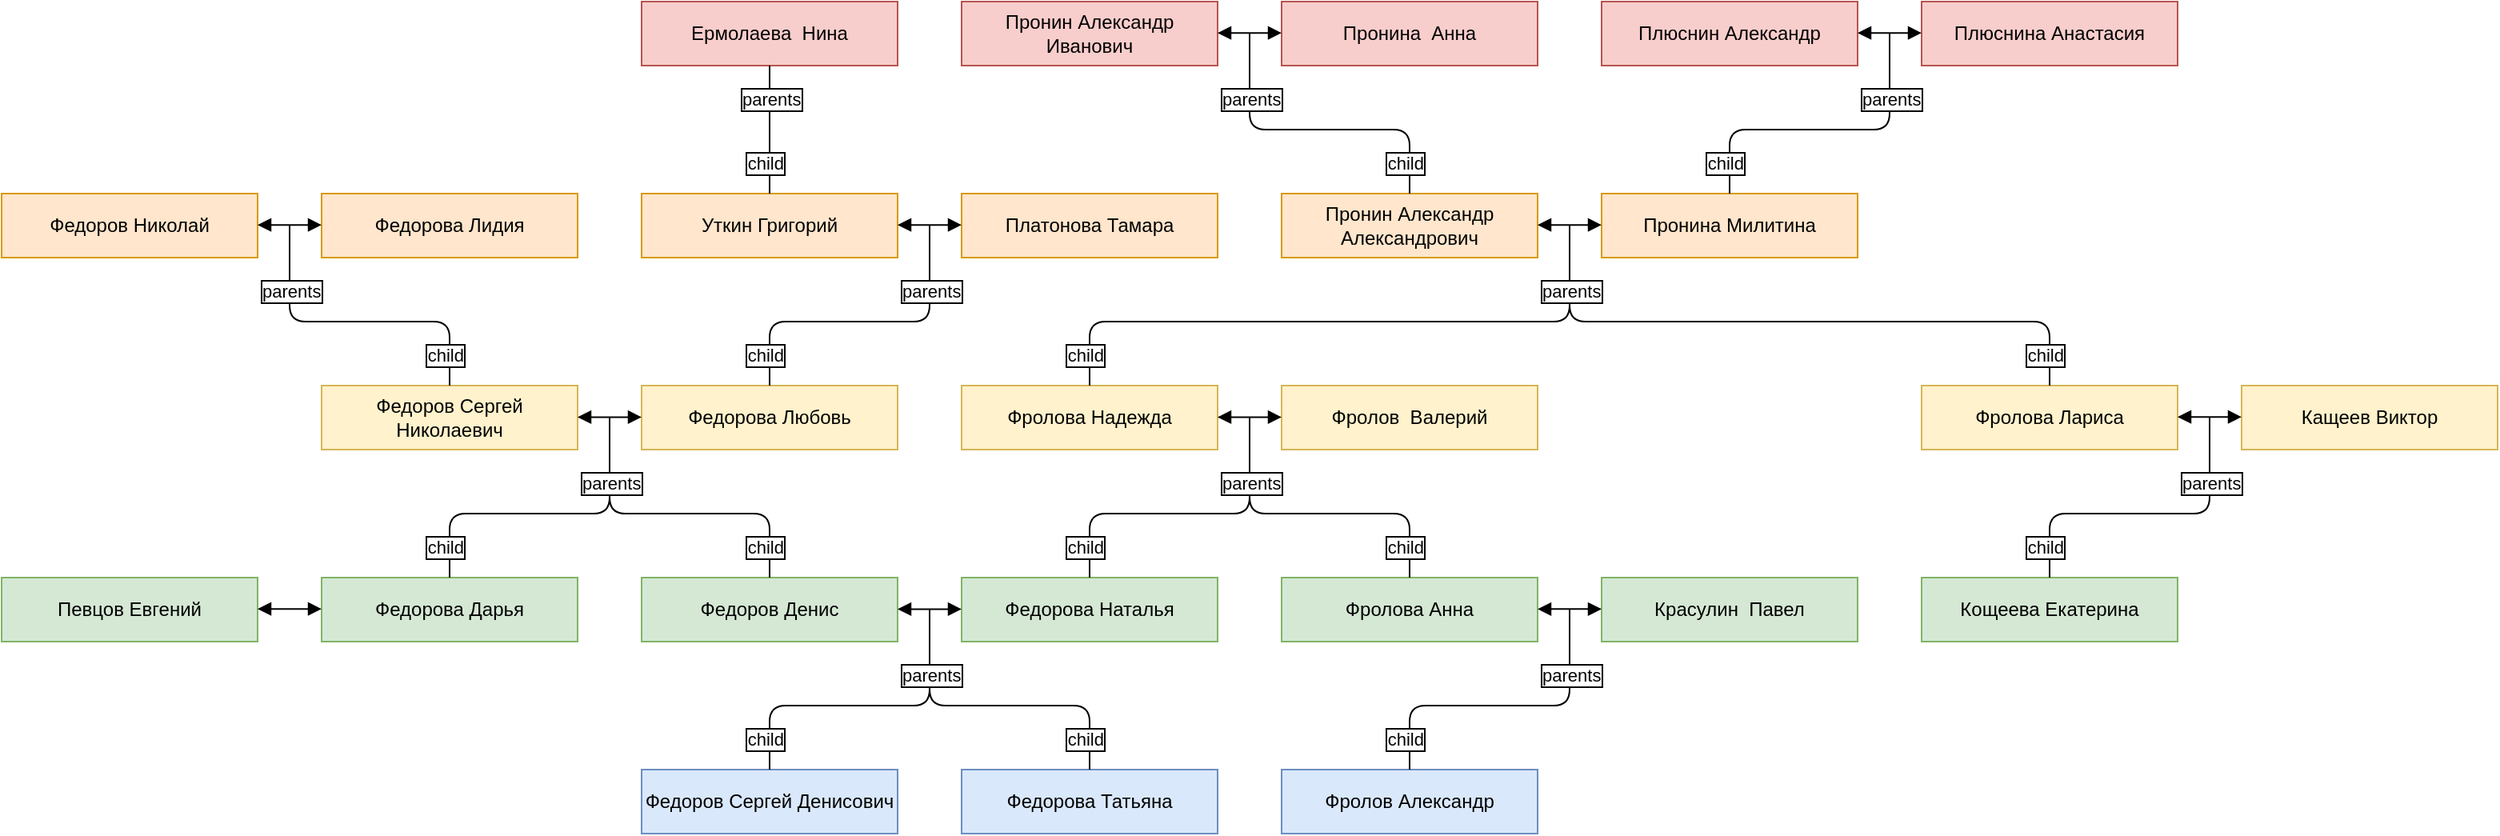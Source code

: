 <mxfile version="13.7.5" type="device"><diagram id="o6C7CuC-C6mjZz8JsEWI" name="Page-1"><mxGraphModel dx="2916" dy="1185" grid="1" gridSize="10" guides="1" tooltips="1" connect="1" arrows="1" fold="1" page="1" pageScale="1" pageWidth="850" pageHeight="1100" math="0" shadow="0"><root><mxCell id="0"/><mxCell id="1" parent="0"/><mxCell id="b_2WPnVim_za-jgbX10H-1" value="Федоров Сергей Денисович" style="rounded=0;whiteSpace=wrap;html=1;fillColor=#dae8fc;strokeColor=#6c8ebf;" parent="1" vertex="1"><mxGeometry x="240" y="960" width="160" height="40" as="geometry"/></mxCell><mxCell id="b_2WPnVim_za-jgbX10H-2" value="Федорова Татьяна" style="rounded=0;whiteSpace=wrap;html=1;fillColor=#dae8fc;strokeColor=#6c8ebf;" parent="1" vertex="1"><mxGeometry x="440" y="960" width="160" height="40" as="geometry"/></mxCell><mxCell id="b_2WPnVim_za-jgbX10H-3" value="Федоров Денис" style="rounded=0;whiteSpace=wrap;html=1;fillColor=#d5e8d4;strokeColor=#82b366;" parent="1" vertex="1"><mxGeometry x="240" y="840" width="160" height="40" as="geometry"/></mxCell><mxCell id="b_2WPnVim_za-jgbX10H-4" value="Федорова Наталья" style="rounded=0;whiteSpace=wrap;html=1;fillColor=#d5e8d4;strokeColor=#82b366;" parent="1" vertex="1"><mxGeometry x="440" y="840" width="160" height="40" as="geometry"/></mxCell><mxCell id="b_2WPnVim_za-jgbX10H-5" value="Федорова Любовь" style="rounded=0;whiteSpace=wrap;html=1;fillColor=#fff2cc;strokeColor=#d6b656;" parent="1" vertex="1"><mxGeometry x="240" y="720" width="160" height="40" as="geometry"/></mxCell><mxCell id="b_2WPnVim_za-jgbX10H-6" value="Федоров Сергей Николаевич" style="rounded=0;whiteSpace=wrap;html=1;fillColor=#fff2cc;strokeColor=#d6b656;" parent="1" vertex="1"><mxGeometry x="40" y="720" width="160" height="40" as="geometry"/></mxCell><mxCell id="b_2WPnVim_za-jgbX10H-7" value="Федорова Дарья" style="rounded=0;whiteSpace=wrap;html=1;fillColor=#d5e8d4;strokeColor=#82b366;" parent="1" vertex="1"><mxGeometry x="40" y="840" width="160" height="40" as="geometry"/></mxCell><mxCell id="b_2WPnVim_za-jgbX10H-8" value="Фролова Анна" style="rounded=0;whiteSpace=wrap;html=1;fillColor=#d5e8d4;strokeColor=#82b366;" parent="1" vertex="1"><mxGeometry x="640" y="840" width="160" height="40" as="geometry"/></mxCell><mxCell id="b_2WPnVim_za-jgbX10H-9" value="Фролова Надежда" style="rounded=0;whiteSpace=wrap;html=1;fillColor=#fff2cc;strokeColor=#d6b656;" parent="1" vertex="1"><mxGeometry x="440" y="720" width="160" height="40" as="geometry"/></mxCell><mxCell id="b_2WPnVim_za-jgbX10H-10" value="Фролов &amp;nbsp;Валерий" style="rounded=0;whiteSpace=wrap;html=1;fillColor=#fff2cc;strokeColor=#d6b656;" parent="1" vertex="1"><mxGeometry x="640" y="720" width="160" height="40" as="geometry"/></mxCell><mxCell id="b_2WPnVim_za-jgbX10H-17" value="" style="group" parent="1" vertex="1" connectable="0"><mxGeometry x="320" y="920" width="200" as="geometry"/></mxCell><mxCell id="b_2WPnVim_za-jgbX10H-11" value="" style="endArrow=none;html=1;edgeStyle=orthogonalEdgeStyle;entryX=0.5;entryY=0;entryDx=0;entryDy=0;" parent="b_2WPnVim_za-jgbX10H-17" target="b_2WPnVim_za-jgbX10H-1" edge="1"><mxGeometry relative="1" as="geometry"><mxPoint x="100" y="-60" as="sourcePoint"/><mxPoint x="190" y="-10" as="targetPoint"/><Array as="points"><mxPoint x="100"/><mxPoint/></Array></mxGeometry></mxCell><mxCell id="b_2WPnVim_za-jgbX10H-13" value="child" style="edgeLabel;resizable=0;html=1;align=right;verticalAlign=bottom;labelBorderColor=#000000;" parent="b_2WPnVim_za-jgbX10H-11" connectable="0" vertex="1"><mxGeometry x="1" relative="1" as="geometry"><mxPoint x="10" y="-10" as="offset"/></mxGeometry></mxCell><mxCell id="b_2WPnVim_za-jgbX10H-14" value="" style="endArrow=none;html=1;edgeStyle=orthogonalEdgeStyle;entryX=0.5;entryY=0;entryDx=0;entryDy=0;" parent="b_2WPnVim_za-jgbX10H-17" target="b_2WPnVim_za-jgbX10H-2" edge="1"><mxGeometry relative="1" as="geometry"><mxPoint x="100" y="-60" as="sourcePoint"/><mxPoint x="10" y="50" as="targetPoint"/><Array as="points"><mxPoint x="100"/><mxPoint x="200"/></Array></mxGeometry></mxCell><mxCell id="b_2WPnVim_za-jgbX10H-15" value="parents" style="edgeLabel;resizable=0;html=1;align=left;verticalAlign=bottom;labelBorderColor=#000000;" parent="b_2WPnVim_za-jgbX10H-14" connectable="0" vertex="1"><mxGeometry x="-1" relative="1" as="geometry"><mxPoint x="-20" y="50" as="offset"/></mxGeometry></mxCell><mxCell id="b_2WPnVim_za-jgbX10H-16" value="child" style="edgeLabel;resizable=0;html=1;align=right;verticalAlign=bottom;labelBorderColor=#000000;" parent="b_2WPnVim_za-jgbX10H-14" connectable="0" vertex="1"><mxGeometry x="1" relative="1" as="geometry"><mxPoint x="10" y="-10" as="offset"/></mxGeometry></mxCell><mxCell id="b_2WPnVim_za-jgbX10H-27" value="" style="group" parent="1" vertex="1" connectable="0"><mxGeometry x="520" y="800" width="200" as="geometry"/></mxCell><mxCell id="b_2WPnVim_za-jgbX10H-28" value="" style="endArrow=none;html=1;edgeStyle=orthogonalEdgeStyle;" parent="b_2WPnVim_za-jgbX10H-27" edge="1"><mxGeometry relative="1" as="geometry"><mxPoint x="100" y="-60" as="sourcePoint"/><mxPoint y="40" as="targetPoint"/><Array as="points"><mxPoint x="100"/><mxPoint/></Array></mxGeometry></mxCell><mxCell id="b_2WPnVim_za-jgbX10H-29" value="child" style="edgeLabel;resizable=0;html=1;align=right;verticalAlign=bottom;labelBorderColor=#000000;" parent="b_2WPnVim_za-jgbX10H-28" connectable="0" vertex="1"><mxGeometry x="1" relative="1" as="geometry"><mxPoint x="10" y="-10" as="offset"/></mxGeometry></mxCell><mxCell id="b_2WPnVim_za-jgbX10H-30" value="" style="endArrow=none;html=1;edgeStyle=orthogonalEdgeStyle;entryX=0.5;entryY=0;entryDx=0;entryDy=0;" parent="b_2WPnVim_za-jgbX10H-27" target="b_2WPnVim_za-jgbX10H-8" edge="1"><mxGeometry relative="1" as="geometry"><mxPoint x="100" y="-60" as="sourcePoint"/><mxPoint x="10" y="50" as="targetPoint"/><Array as="points"><mxPoint x="100"/><mxPoint x="200"/></Array></mxGeometry></mxCell><mxCell id="b_2WPnVim_za-jgbX10H-31" value="parents" style="edgeLabel;resizable=0;html=1;align=left;verticalAlign=bottom;labelBorderColor=#000000;" parent="b_2WPnVim_za-jgbX10H-30" connectable="0" vertex="1"><mxGeometry x="-1" relative="1" as="geometry"><mxPoint x="-20" y="50" as="offset"/></mxGeometry></mxCell><mxCell id="b_2WPnVim_za-jgbX10H-32" value="child" style="edgeLabel;resizable=0;html=1;align=right;verticalAlign=bottom;labelBorderColor=#000000;" parent="b_2WPnVim_za-jgbX10H-30" connectable="0" vertex="1"><mxGeometry x="1" relative="1" as="geometry"><mxPoint x="10" y="-10" as="offset"/></mxGeometry></mxCell><mxCell id="b_2WPnVim_za-jgbX10H-33" value="" style="group" parent="1" vertex="1" connectable="0"><mxGeometry x="120" y="800" width="200" as="geometry"/></mxCell><mxCell id="b_2WPnVim_za-jgbX10H-34" value="" style="endArrow=none;html=1;edgeStyle=orthogonalEdgeStyle;entryX=0.5;entryY=0;entryDx=0;entryDy=0;" parent="b_2WPnVim_za-jgbX10H-33" target="b_2WPnVim_za-jgbX10H-7" edge="1"><mxGeometry relative="1" as="geometry"><mxPoint x="100" y="-60" as="sourcePoint"/><mxPoint x="190" y="-10" as="targetPoint"/><Array as="points"><mxPoint x="100"/><mxPoint/></Array></mxGeometry></mxCell><mxCell id="b_2WPnVim_za-jgbX10H-35" value="child" style="edgeLabel;resizable=0;html=1;align=right;verticalAlign=bottom;labelBorderColor=#000000;" parent="b_2WPnVim_za-jgbX10H-34" connectable="0" vertex="1"><mxGeometry x="1" relative="1" as="geometry"><mxPoint x="10" y="-10" as="offset"/></mxGeometry></mxCell><mxCell id="b_2WPnVim_za-jgbX10H-36" value="" style="endArrow=none;html=1;edgeStyle=orthogonalEdgeStyle;" parent="b_2WPnVim_za-jgbX10H-33" edge="1"><mxGeometry relative="1" as="geometry"><mxPoint x="100" y="-60" as="sourcePoint"/><mxPoint x="200" y="40" as="targetPoint"/><Array as="points"><mxPoint x="100"/><mxPoint x="200"/></Array></mxGeometry></mxCell><mxCell id="b_2WPnVim_za-jgbX10H-37" value="parents" style="edgeLabel;resizable=0;html=1;align=left;verticalAlign=bottom;labelBorderColor=#000000;" parent="b_2WPnVim_za-jgbX10H-36" connectable="0" vertex="1"><mxGeometry x="-1" relative="1" as="geometry"><mxPoint x="-20" y="50" as="offset"/></mxGeometry></mxCell><mxCell id="b_2WPnVim_za-jgbX10H-38" value="child" style="edgeLabel;resizable=0;html=1;align=right;verticalAlign=bottom;labelBorderColor=#000000;" parent="b_2WPnVim_za-jgbX10H-36" connectable="0" vertex="1"><mxGeometry x="1" relative="1" as="geometry"><mxPoint x="10" y="-10" as="offset"/></mxGeometry></mxCell><mxCell id="b_2WPnVim_za-jgbX10H-39" value="" style="endArrow=block;startArrow=block;endFill=1;startFill=1;html=1;" parent="1" edge="1"><mxGeometry width="160" relative="1" as="geometry"><mxPoint x="200" y="739.71" as="sourcePoint"/><mxPoint x="240" y="739.71" as="targetPoint"/></mxGeometry></mxCell><mxCell id="b_2WPnVim_za-jgbX10H-42" value="" style="endArrow=block;startArrow=block;endFill=1;startFill=1;html=1;" parent="1" edge="1"><mxGeometry width="160" relative="1" as="geometry"><mxPoint x="600" y="739.71" as="sourcePoint"/><mxPoint x="640" y="739.71" as="targetPoint"/></mxGeometry></mxCell><mxCell id="b_2WPnVim_za-jgbX10H-43" value="" style="endArrow=block;startArrow=block;endFill=1;startFill=1;html=1;" parent="1" edge="1"><mxGeometry width="160" relative="1" as="geometry"><mxPoint x="400" y="859.71" as="sourcePoint"/><mxPoint x="440" y="859.71" as="targetPoint"/></mxGeometry></mxCell><mxCell id="b_2WPnVim_za-jgbX10H-44" value="Пронин Александр Александрович" style="rounded=0;whiteSpace=wrap;html=1;fillColor=#ffe6cc;strokeColor=#d79b00;" parent="1" vertex="1"><mxGeometry x="640" y="600" width="160" height="40" as="geometry"/></mxCell><mxCell id="b_2WPnVim_za-jgbX10H-45" value="Фролов Александр" style="rounded=0;whiteSpace=wrap;html=1;fillColor=#dae8fc;strokeColor=#6c8ebf;" parent="1" vertex="1"><mxGeometry x="640" y="960" width="160" height="40" as="geometry"/></mxCell><mxCell id="b_2WPnVim_za-jgbX10H-46" value="Красулин &amp;nbsp;Павел" style="rounded=0;whiteSpace=wrap;html=1;fillColor=#d5e8d4;strokeColor=#82b366;" parent="1" vertex="1"><mxGeometry x="840" y="840" width="160" height="40" as="geometry"/></mxCell><mxCell id="b_2WPnVim_za-jgbX10H-47" value="" style="group" parent="1" vertex="1" connectable="0"><mxGeometry x="720" y="920" width="200" as="geometry"/></mxCell><mxCell id="b_2WPnVim_za-jgbX10H-48" value="" style="endArrow=none;html=1;edgeStyle=orthogonalEdgeStyle;entryX=0.5;entryY=0;entryDx=0;entryDy=0;" parent="b_2WPnVim_za-jgbX10H-47" target="b_2WPnVim_za-jgbX10H-45" edge="1"><mxGeometry relative="1" as="geometry"><mxPoint x="100" y="-60" as="sourcePoint"/><mxPoint x="190" y="-10" as="targetPoint"/><Array as="points"><mxPoint x="100"/><mxPoint/></Array></mxGeometry></mxCell><mxCell id="b_2WPnVim_za-jgbX10H-49" value="child" style="edgeLabel;resizable=0;html=1;align=right;verticalAlign=bottom;labelBorderColor=#000000;" parent="b_2WPnVim_za-jgbX10H-48" connectable="0" vertex="1"><mxGeometry x="1" relative="1" as="geometry"><mxPoint x="10" y="-10" as="offset"/></mxGeometry></mxCell><mxCell id="b_2WPnVim_za-jgbX10H-53" value="parents" style="edgeLabel;resizable=0;html=1;align=left;verticalAlign=bottom;labelBorderColor=#000000;" parent="b_2WPnVim_za-jgbX10H-47" connectable="0" vertex="1"><mxGeometry x="80" y="-10" as="geometry"/></mxCell><mxCell id="b_2WPnVim_za-jgbX10H-54" value="" style="endArrow=block;startArrow=block;endFill=1;startFill=1;html=1;" parent="1" edge="1"><mxGeometry width="160" relative="1" as="geometry"><mxPoint x="800" y="859.66" as="sourcePoint"/><mxPoint x="840" y="859.66" as="targetPoint"/></mxGeometry></mxCell><mxCell id="b_2WPnVim_za-jgbX10H-56" value="Певцов Евгений" style="rounded=0;whiteSpace=wrap;html=1;fillColor=#d5e8d4;strokeColor=#82b366;" parent="1" vertex="1"><mxGeometry x="-160" y="840" width="160" height="40" as="geometry"/></mxCell><mxCell id="b_2WPnVim_za-jgbX10H-57" value="" style="endArrow=block;startArrow=block;endFill=1;startFill=1;html=1;" parent="1" edge="1"><mxGeometry width="160" relative="1" as="geometry"><mxPoint y="859.58" as="sourcePoint"/><mxPoint x="40" y="859.58" as="targetPoint"/></mxGeometry></mxCell><mxCell id="b_2WPnVim_za-jgbX10H-58" value="Уткин Григорий" style="rounded=0;whiteSpace=wrap;html=1;fillColor=#ffe6cc;strokeColor=#d79b00;" parent="1" vertex="1"><mxGeometry x="240" y="600" width="160" height="40" as="geometry"/></mxCell><mxCell id="b_2WPnVim_za-jgbX10H-59" value="Платонова Тамара" style="rounded=0;whiteSpace=wrap;html=1;fillColor=#ffe6cc;strokeColor=#d79b00;" parent="1" vertex="1"><mxGeometry x="440" y="600" width="160" height="40" as="geometry"/></mxCell><mxCell id="b_2WPnVim_za-jgbX10H-60" value="Пронина Милитина" style="rounded=0;whiteSpace=wrap;html=1;fillColor=#ffe6cc;strokeColor=#d79b00;" parent="1" vertex="1"><mxGeometry x="840" y="600" width="160" height="40" as="geometry"/></mxCell><mxCell id="b_2WPnVim_za-jgbX10H-62" value="" style="endArrow=block;startArrow=block;endFill=1;startFill=1;html=1;" parent="1" edge="1"><mxGeometry width="160" relative="1" as="geometry"><mxPoint x="800" y="619.58" as="sourcePoint"/><mxPoint x="840" y="619.58" as="targetPoint"/></mxGeometry></mxCell><mxCell id="b_2WPnVim_za-jgbX10H-63" value="Пронин Александр Иванович" style="rounded=0;whiteSpace=wrap;html=1;fillColor=#f8cecc;strokeColor=#b85450;" parent="1" vertex="1"><mxGeometry x="440" y="480" width="160" height="40" as="geometry"/></mxCell><mxCell id="b_2WPnVim_za-jgbX10H-64" value="Пронина&amp;nbsp; Анна" style="rounded=0;whiteSpace=wrap;html=1;fillColor=#f8cecc;strokeColor=#b85450;" parent="1" vertex="1"><mxGeometry x="640" y="480" width="160" height="40" as="geometry"/></mxCell><mxCell id="b_2WPnVim_za-jgbX10H-65" value="" style="endArrow=block;startArrow=block;endFill=1;startFill=1;html=1;" parent="1" edge="1"><mxGeometry width="160" relative="1" as="geometry"><mxPoint x="600" y="499.58" as="sourcePoint"/><mxPoint x="640" y="499.58" as="targetPoint"/></mxGeometry></mxCell><mxCell id="b_2WPnVim_za-jgbX10H-66" value="Плюснин Александр" style="rounded=0;whiteSpace=wrap;html=1;fillColor=#f8cecc;strokeColor=#b85450;" parent="1" vertex="1"><mxGeometry x="840" y="480" width="160" height="40" as="geometry"/></mxCell><mxCell id="b_2WPnVim_za-jgbX10H-67" value="Плюснина Анастасия" style="rounded=0;whiteSpace=wrap;html=1;fillColor=#f8cecc;strokeColor=#b85450;" parent="1" vertex="1"><mxGeometry x="1040" y="480" width="160" height="40" as="geometry"/></mxCell><mxCell id="b_2WPnVim_za-jgbX10H-68" value="" style="endArrow=block;startArrow=block;endFill=1;startFill=1;html=1;" parent="1" edge="1"><mxGeometry width="160" relative="1" as="geometry"><mxPoint x="1000" y="499.58" as="sourcePoint"/><mxPoint x="1040" y="499.58" as="targetPoint"/></mxGeometry></mxCell><mxCell id="b_2WPnVim_za-jgbX10H-69" value="Фролова Лариса" style="rounded=0;whiteSpace=wrap;html=1;fillColor=#fff2cc;strokeColor=#d6b656;" parent="1" vertex="1"><mxGeometry x="1040" y="720" width="160" height="40" as="geometry"/></mxCell><mxCell id="b_2WPnVim_za-jgbX10H-70" value="Кащеев Виктор" style="rounded=0;whiteSpace=wrap;html=1;fillColor=#fff2cc;strokeColor=#d6b656;" parent="1" vertex="1"><mxGeometry x="1240" y="720" width="160" height="40" as="geometry"/></mxCell><mxCell id="b_2WPnVim_za-jgbX10H-71" value="Кощеева Екатерина" style="rounded=0;whiteSpace=wrap;html=1;fillColor=#d5e8d4;strokeColor=#82b366;" parent="1" vertex="1"><mxGeometry x="1040" y="840" width="160" height="40" as="geometry"/></mxCell><mxCell id="b_2WPnVim_za-jgbX10H-72" value="" style="endArrow=block;startArrow=block;endFill=1;startFill=1;html=1;" parent="1" edge="1"><mxGeometry width="160" relative="1" as="geometry"><mxPoint x="1200" y="739.58" as="sourcePoint"/><mxPoint x="1240" y="739.58" as="targetPoint"/></mxGeometry></mxCell><mxCell id="b_2WPnVim_za-jgbX10H-74" value="" style="group" parent="1" vertex="1" connectable="0"><mxGeometry x="720" y="680" width="200" as="geometry"/></mxCell><mxCell id="b_2WPnVim_za-jgbX10H-75" value="" style="endArrow=none;html=1;edgeStyle=orthogonalEdgeStyle;entryX=0.5;entryY=0;entryDx=0;entryDy=0;" parent="b_2WPnVim_za-jgbX10H-74" target="b_2WPnVim_za-jgbX10H-9" edge="1"><mxGeometry relative="1" as="geometry"><mxPoint x="100" y="-60" as="sourcePoint"/><mxPoint y="40" as="targetPoint"/><Array as="points"><mxPoint x="100"/><mxPoint x="-200"/></Array></mxGeometry></mxCell><mxCell id="b_2WPnVim_za-jgbX10H-76" value="child" style="edgeLabel;resizable=0;html=1;align=right;verticalAlign=bottom;labelBorderColor=#000000;" parent="b_2WPnVim_za-jgbX10H-75" connectable="0" vertex="1"><mxGeometry x="1" relative="1" as="geometry"><mxPoint x="10" y="-10" as="offset"/></mxGeometry></mxCell><mxCell id="b_2WPnVim_za-jgbX10H-77" value="" style="endArrow=none;html=1;edgeStyle=orthogonalEdgeStyle;entryX=0.5;entryY=0;entryDx=0;entryDy=0;" parent="b_2WPnVim_za-jgbX10H-74" target="b_2WPnVim_za-jgbX10H-69" edge="1"><mxGeometry relative="1" as="geometry"><mxPoint x="100" y="-60" as="sourcePoint"/><mxPoint x="500" y="30" as="targetPoint"/><Array as="points"><mxPoint x="100"/><mxPoint x="400"/></Array></mxGeometry></mxCell><mxCell id="b_2WPnVim_za-jgbX10H-78" value="parents" style="edgeLabel;resizable=0;html=1;align=left;verticalAlign=bottom;labelBorderColor=#000000;" parent="b_2WPnVim_za-jgbX10H-77" connectable="0" vertex="1"><mxGeometry x="-1" relative="1" as="geometry"><mxPoint x="-20" y="50" as="offset"/></mxGeometry></mxCell><mxCell id="b_2WPnVim_za-jgbX10H-79" value="child" style="edgeLabel;resizable=0;html=1;align=right;verticalAlign=bottom;labelBorderColor=#000000;" parent="b_2WPnVim_za-jgbX10H-77" connectable="0" vertex="1"><mxGeometry x="1" relative="1" as="geometry"><mxPoint x="10" y="-10" as="offset"/></mxGeometry></mxCell><mxCell id="b_2WPnVim_za-jgbX10H-80" value="" style="endArrow=block;startArrow=block;endFill=1;startFill=1;html=1;" parent="1" edge="1"><mxGeometry width="160" relative="1" as="geometry"><mxPoint x="400" y="619.58" as="sourcePoint"/><mxPoint x="440" y="619.58" as="targetPoint"/></mxGeometry></mxCell><mxCell id="b_2WPnVim_za-jgbX10H-81" value="Ермолаева &amp;nbsp;Нина" style="rounded=0;whiteSpace=wrap;html=1;fillColor=#f8cecc;strokeColor=#b85450;" parent="1" vertex="1"><mxGeometry x="240" y="480" width="160" height="40" as="geometry"/></mxCell><mxCell id="b_2WPnVim_za-jgbX10H-82" value="" style="group" parent="1" vertex="1" connectable="0"><mxGeometry x="320" y="680" width="200" as="geometry"/></mxCell><mxCell id="b_2WPnVim_za-jgbX10H-85" value="" style="endArrow=none;html=1;edgeStyle=orthogonalEdgeStyle;entryX=0.5;entryY=0;entryDx=0;entryDy=0;" parent="b_2WPnVim_za-jgbX10H-82" target="b_2WPnVim_za-jgbX10H-5" edge="1"><mxGeometry relative="1" as="geometry"><mxPoint x="100" y="-60" as="sourcePoint"/><mxPoint x="-100" y="60" as="targetPoint"/><Array as="points"><mxPoint x="100"/><mxPoint/></Array></mxGeometry></mxCell><mxCell id="b_2WPnVim_za-jgbX10H-86" value="parents" style="edgeLabel;resizable=0;html=1;align=left;verticalAlign=bottom;labelBorderColor=#000000;" parent="b_2WPnVim_za-jgbX10H-85" connectable="0" vertex="1"><mxGeometry x="-1" relative="1" as="geometry"><mxPoint x="-20" y="50" as="offset"/></mxGeometry></mxCell><mxCell id="b_2WPnVim_za-jgbX10H-87" value="child" style="edgeLabel;resizable=0;html=1;align=right;verticalAlign=bottom;labelBorderColor=#000000;" parent="b_2WPnVim_za-jgbX10H-85" connectable="0" vertex="1"><mxGeometry x="1" relative="1" as="geometry"><mxPoint x="10" y="-10" as="offset"/></mxGeometry></mxCell><mxCell id="b_2WPnVim_za-jgbX10H-88" value="" style="group" parent="1" vertex="1" connectable="0"><mxGeometry x="220" y="580" width="200" as="geometry"/></mxCell><mxCell id="b_2WPnVim_za-jgbX10H-89" value="" style="endArrow=none;html=1;edgeStyle=orthogonalEdgeStyle;entryX=0.5;entryY=0;entryDx=0;entryDy=0;" parent="b_2WPnVim_za-jgbX10H-88" target="b_2WPnVim_za-jgbX10H-58" edge="1"><mxGeometry relative="1" as="geometry"><mxPoint x="100" y="-60" as="sourcePoint"/><mxPoint x="-100" y="60" as="targetPoint"/><Array as="points"><mxPoint x="100" y="10"/><mxPoint x="100" y="10"/></Array></mxGeometry></mxCell><mxCell id="b_2WPnVim_za-jgbX10H-90" value="parents" style="edgeLabel;resizable=0;html=1;align=left;verticalAlign=bottom;labelBorderColor=#000000;" parent="b_2WPnVim_za-jgbX10H-89" connectable="0" vertex="1"><mxGeometry x="-1" relative="1" as="geometry"><mxPoint x="-20" y="30" as="offset"/></mxGeometry></mxCell><mxCell id="b_2WPnVim_za-jgbX10H-91" value="child" style="edgeLabel;resizable=0;html=1;align=right;verticalAlign=bottom;labelBorderColor=#000000;" parent="b_2WPnVim_za-jgbX10H-89" connectable="0" vertex="1"><mxGeometry x="1" relative="1" as="geometry"><mxPoint x="10" y="-10" as="offset"/></mxGeometry></mxCell><mxCell id="b_2WPnVim_za-jgbX10H-92" value="Федоров Николай" style="rounded=0;whiteSpace=wrap;html=1;fillColor=#ffe6cc;strokeColor=#d79b00;" parent="1" vertex="1"><mxGeometry x="-160" y="600" width="160" height="40" as="geometry"/></mxCell><mxCell id="b_2WPnVim_za-jgbX10H-93" value="Федорова Лидия" style="rounded=0;whiteSpace=wrap;html=1;fillColor=#ffe6cc;strokeColor=#d79b00;" parent="1" vertex="1"><mxGeometry x="40" y="600" width="160" height="40" as="geometry"/></mxCell><mxCell id="b_2WPnVim_za-jgbX10H-94" value="" style="endArrow=block;startArrow=block;endFill=1;startFill=1;html=1;" parent="1" edge="1"><mxGeometry width="160" relative="1" as="geometry"><mxPoint y="619.58" as="sourcePoint"/><mxPoint x="40" y="619.58" as="targetPoint"/></mxGeometry></mxCell><mxCell id="b_2WPnVim_za-jgbX10H-95" value="" style="group" parent="1" vertex="1" connectable="0"><mxGeometry x="-80" y="680" width="200" as="geometry"/></mxCell><mxCell id="b_2WPnVim_za-jgbX10H-96" value="" style="endArrow=none;html=1;edgeStyle=orthogonalEdgeStyle;entryX=0.5;entryY=0;entryDx=0;entryDy=0;" parent="b_2WPnVim_za-jgbX10H-95" target="b_2WPnVim_za-jgbX10H-6" edge="1"><mxGeometry relative="1" as="geometry"><mxPoint x="100" y="-60" as="sourcePoint"/><mxPoint x="-100" y="60" as="targetPoint"/><Array as="points"><mxPoint x="100"/><mxPoint x="200"/></Array></mxGeometry></mxCell><mxCell id="b_2WPnVim_za-jgbX10H-97" value="parents" style="edgeLabel;resizable=0;html=1;align=left;verticalAlign=bottom;labelBorderColor=#000000;" parent="b_2WPnVim_za-jgbX10H-96" connectable="0" vertex="1"><mxGeometry x="-1" relative="1" as="geometry"><mxPoint x="-20" y="50" as="offset"/></mxGeometry></mxCell><mxCell id="b_2WPnVim_za-jgbX10H-98" value="child" style="edgeLabel;resizable=0;html=1;align=right;verticalAlign=bottom;labelBorderColor=#000000;" parent="b_2WPnVim_za-jgbX10H-96" connectable="0" vertex="1"><mxGeometry x="1" relative="1" as="geometry"><mxPoint x="10" y="-10" as="offset"/></mxGeometry></mxCell><mxCell id="b_2WPnVim_za-jgbX10H-99" value="" style="group" parent="1" vertex="1" connectable="0"><mxGeometry x="920" y="560" width="200" as="geometry"/></mxCell><mxCell id="b_2WPnVim_za-jgbX10H-100" value="" style="endArrow=none;html=1;edgeStyle=orthogonalEdgeStyle;" parent="b_2WPnVim_za-jgbX10H-99" edge="1"><mxGeometry relative="1" as="geometry"><mxPoint x="100" y="-60" as="sourcePoint"/><mxPoint y="40" as="targetPoint"/><Array as="points"><mxPoint x="100"/><mxPoint/></Array></mxGeometry></mxCell><mxCell id="b_2WPnVim_za-jgbX10H-101" value="parents" style="edgeLabel;resizable=0;html=1;align=left;verticalAlign=bottom;labelBorderColor=#000000;" parent="b_2WPnVim_za-jgbX10H-100" connectable="0" vertex="1"><mxGeometry x="-1" relative="1" as="geometry"><mxPoint x="-20" y="50" as="offset"/></mxGeometry></mxCell><mxCell id="b_2WPnVim_za-jgbX10H-102" value="child" style="edgeLabel;resizable=0;html=1;align=right;verticalAlign=bottom;labelBorderColor=#000000;" parent="b_2WPnVim_za-jgbX10H-100" connectable="0" vertex="1"><mxGeometry x="1" relative="1" as="geometry"><mxPoint x="10" y="-10" as="offset"/></mxGeometry></mxCell><mxCell id="b_2WPnVim_za-jgbX10H-103" value="" style="group" parent="1" vertex="1" connectable="0"><mxGeometry x="520" y="560" width="200" as="geometry"/></mxCell><mxCell id="b_2WPnVim_za-jgbX10H-104" value="" style="endArrow=none;html=1;edgeStyle=orthogonalEdgeStyle;entryX=0.5;entryY=0;entryDx=0;entryDy=0;" parent="b_2WPnVim_za-jgbX10H-103" target="b_2WPnVim_za-jgbX10H-44" edge="1"><mxGeometry relative="1" as="geometry"><mxPoint x="100" y="-60" as="sourcePoint"/><mxPoint y="40" as="targetPoint"/><Array as="points"><mxPoint x="100"/><mxPoint x="200"/></Array></mxGeometry></mxCell><mxCell id="b_2WPnVim_za-jgbX10H-105" value="parents" style="edgeLabel;resizable=0;html=1;align=left;verticalAlign=bottom;labelBorderColor=#000000;" parent="b_2WPnVim_za-jgbX10H-104" connectable="0" vertex="1"><mxGeometry x="-1" relative="1" as="geometry"><mxPoint x="-20" y="50" as="offset"/></mxGeometry></mxCell><mxCell id="b_2WPnVim_za-jgbX10H-106" value="child" style="edgeLabel;resizable=0;html=1;align=right;verticalAlign=bottom;labelBorderColor=#000000;" parent="b_2WPnVim_za-jgbX10H-104" connectable="0" vertex="1"><mxGeometry x="1" relative="1" as="geometry"><mxPoint x="10" y="-10" as="offset"/></mxGeometry></mxCell><mxCell id="b_2WPnVim_za-jgbX10H-107" value="" style="group" parent="1" vertex="1" connectable="0"><mxGeometry x="1120" y="800" width="200" as="geometry"/></mxCell><mxCell id="b_2WPnVim_za-jgbX10H-108" value="" style="endArrow=none;html=1;edgeStyle=orthogonalEdgeStyle;" parent="b_2WPnVim_za-jgbX10H-107" edge="1"><mxGeometry relative="1" as="geometry"><mxPoint x="100" y="-60" as="sourcePoint"/><mxPoint y="40" as="targetPoint"/><Array as="points"><mxPoint x="100"/><mxPoint/></Array></mxGeometry></mxCell><mxCell id="b_2WPnVim_za-jgbX10H-109" value="parents" style="edgeLabel;resizable=0;html=1;align=left;verticalAlign=bottom;labelBorderColor=#000000;" parent="b_2WPnVim_za-jgbX10H-108" connectable="0" vertex="1"><mxGeometry x="-1" relative="1" as="geometry"><mxPoint x="-20" y="50" as="offset"/></mxGeometry></mxCell><mxCell id="b_2WPnVim_za-jgbX10H-110" value="child" style="edgeLabel;resizable=0;html=1;align=right;verticalAlign=bottom;labelBorderColor=#000000;" parent="b_2WPnVim_za-jgbX10H-108" connectable="0" vertex="1"><mxGeometry x="1" relative="1" as="geometry"><mxPoint x="10" y="-10" as="offset"/></mxGeometry></mxCell></root></mxGraphModel></diagram></mxfile>